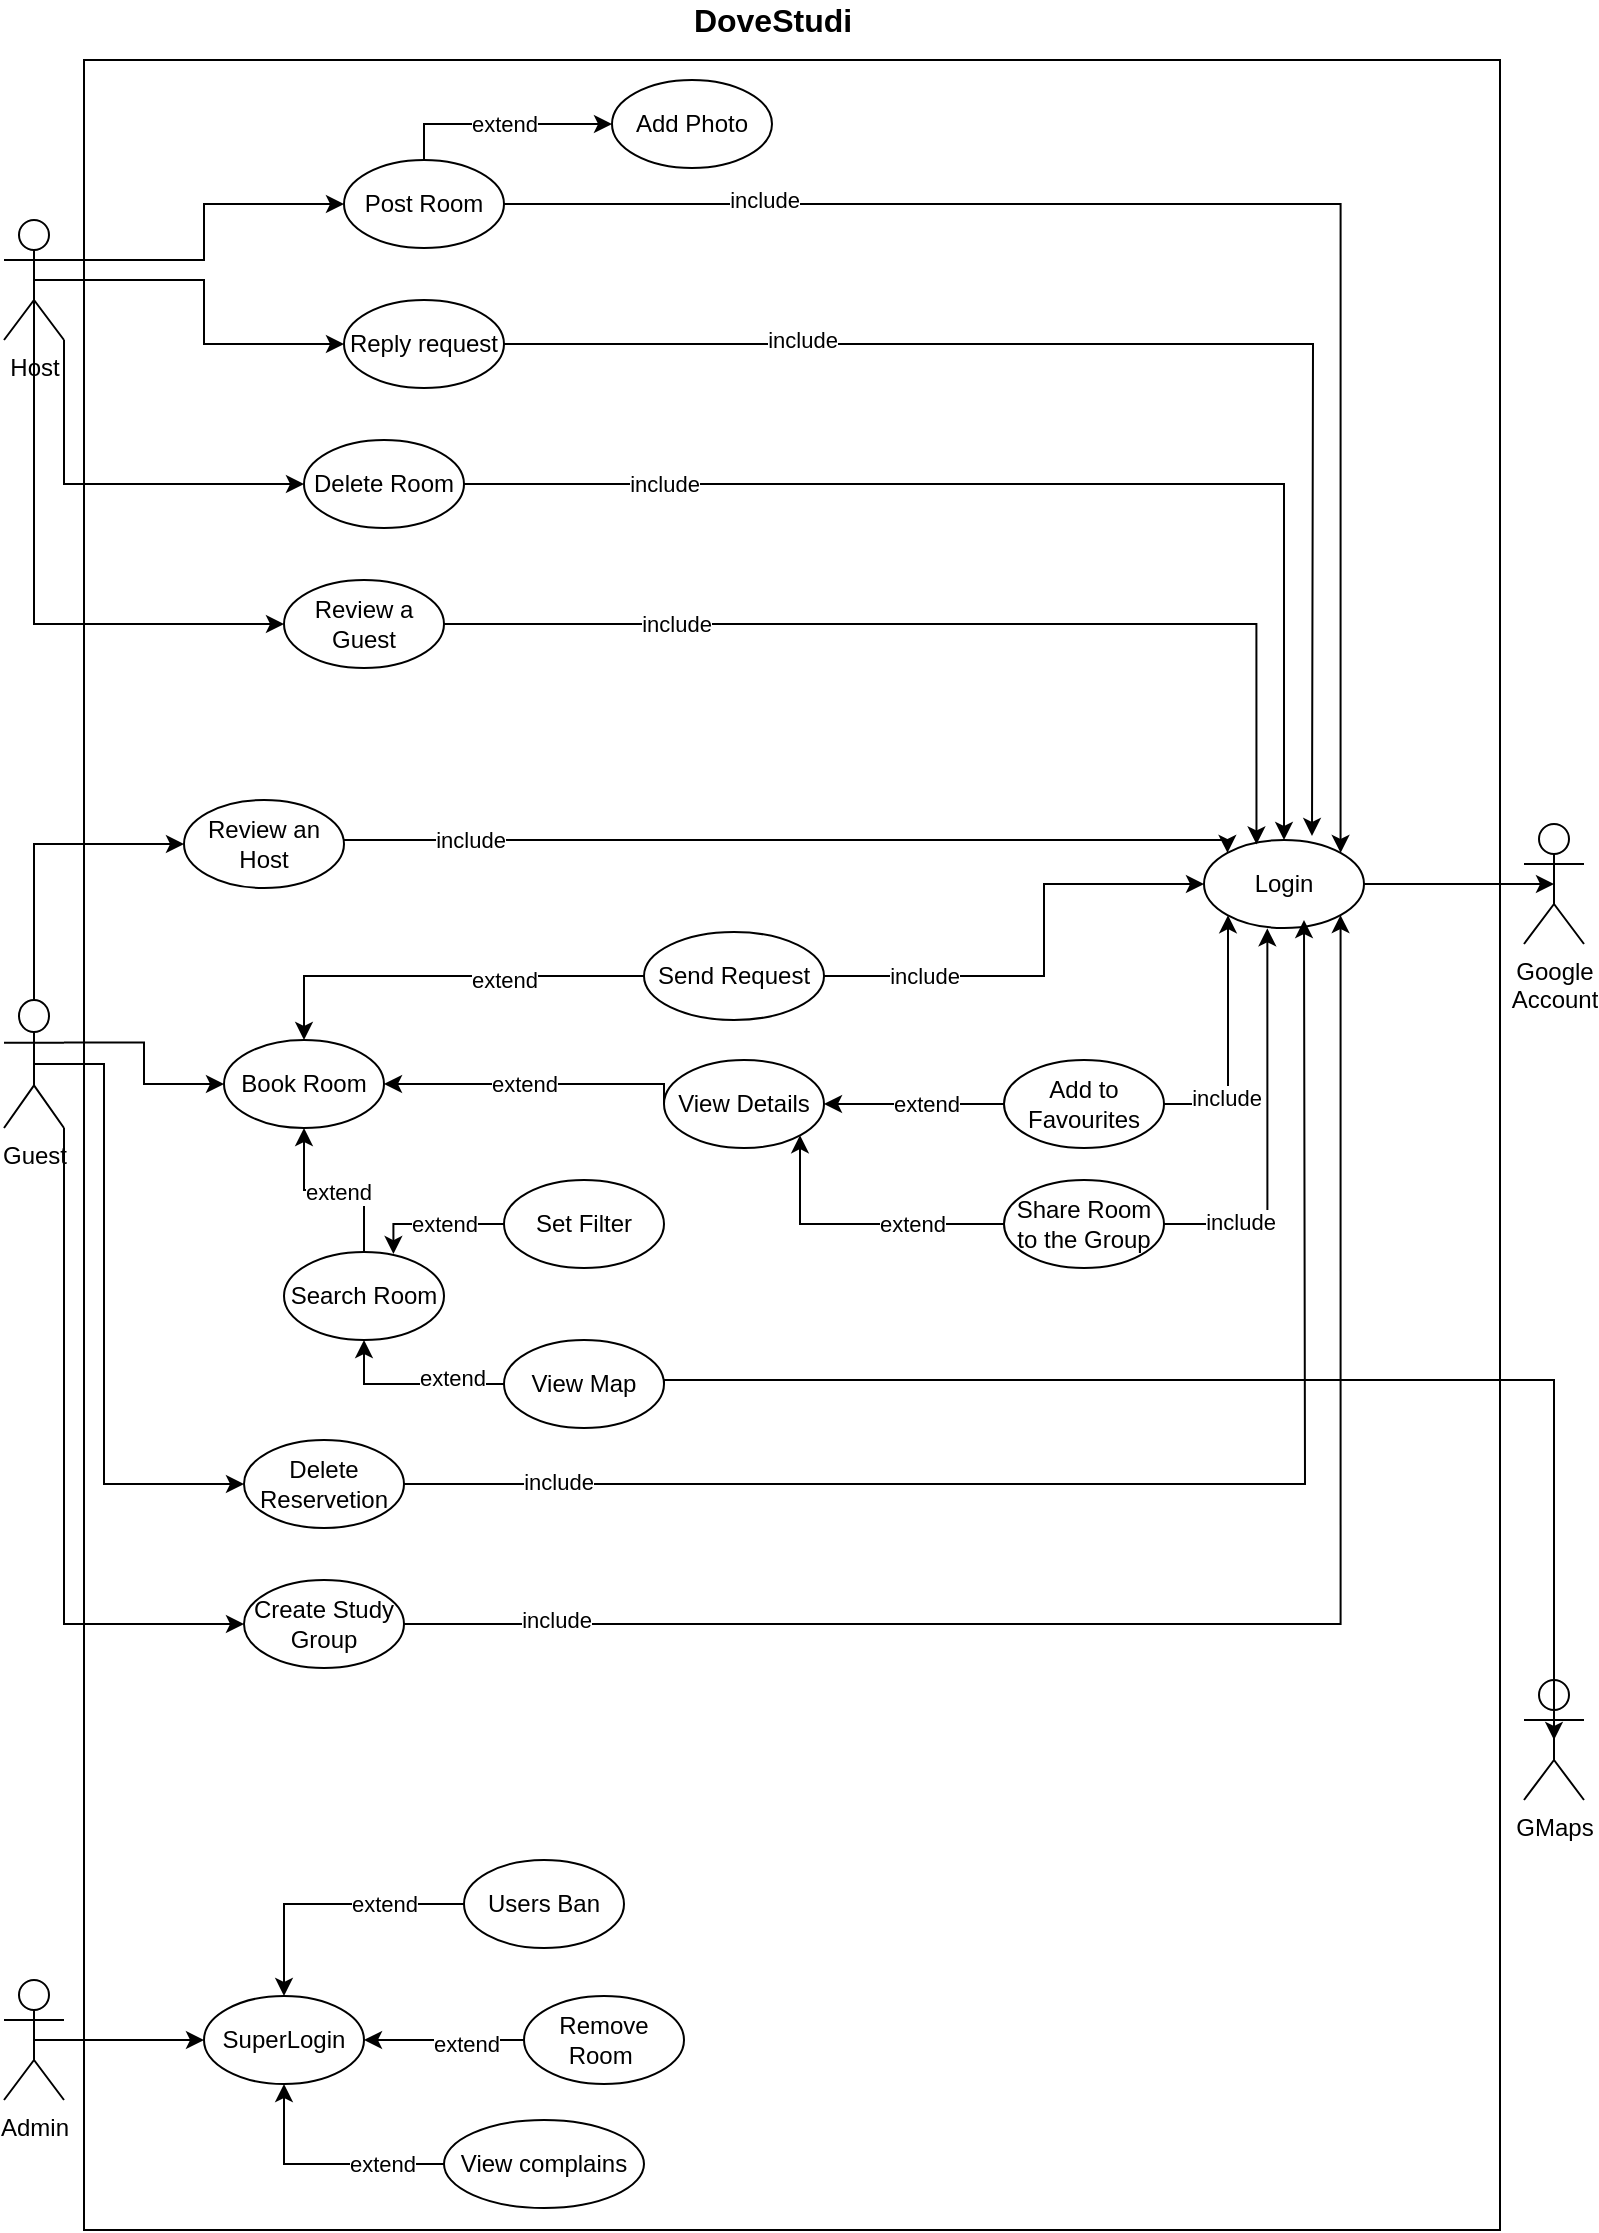 <mxfile version="13.10.9" type="github">
  <diagram id="S6aOqGhqeq-BG47jcoKl" name="Page-1">
    <mxGraphModel dx="1422" dy="804" grid="1" gridSize="10" guides="1" tooltips="1" connect="1" arrows="1" fold="1" page="1" pageScale="1" pageWidth="827" pageHeight="1169" math="0" shadow="0">
      <root>
        <mxCell id="0" />
        <mxCell id="1" parent="0" />
        <mxCell id="Q2K4f21obNatQnWwm_q--11" value="" style="rounded=0;whiteSpace=wrap;html=1;" parent="1" vertex="1">
          <mxGeometry x="70" y="40" width="708" height="1085" as="geometry" />
        </mxCell>
        <mxCell id="Q2K4f21obNatQnWwm_q--140" style="edgeStyle=orthogonalEdgeStyle;rounded=0;orthogonalLoop=1;jettySize=auto;html=1;exitX=1;exitY=0.333;exitDx=0;exitDy=0;exitPerimeter=0;entryX=0;entryY=0.5;entryDx=0;entryDy=0;" parent="1" source="Q2K4f21obNatQnWwm_q--3" target="Q2K4f21obNatQnWwm_q--122" edge="1">
          <mxGeometry relative="1" as="geometry" />
        </mxCell>
        <mxCell id="Q2K4f21obNatQnWwm_q--146" style="edgeStyle=orthogonalEdgeStyle;rounded=0;orthogonalLoop=1;jettySize=auto;html=1;exitX=0.5;exitY=0.5;exitDx=0;exitDy=0;exitPerimeter=0;entryX=0;entryY=0.5;entryDx=0;entryDy=0;" parent="1" source="Q2K4f21obNatQnWwm_q--3" target="Q2K4f21obNatQnWwm_q--143" edge="1">
          <mxGeometry relative="1" as="geometry" />
        </mxCell>
        <mxCell id="oppchM2e3aYntKxN--DW-5" style="edgeStyle=orthogonalEdgeStyle;rounded=0;orthogonalLoop=1;jettySize=auto;html=1;exitX=0.5;exitY=0.5;exitDx=0;exitDy=0;exitPerimeter=0;entryX=0;entryY=0.5;entryDx=0;entryDy=0;" parent="1" source="Q2K4f21obNatQnWwm_q--3" target="oppchM2e3aYntKxN--DW-2" edge="1">
          <mxGeometry relative="1" as="geometry">
            <Array as="points">
              <mxPoint x="45" y="322" />
            </Array>
          </mxGeometry>
        </mxCell>
        <mxCell id="suOXrTceFCORH5XAzuAw-33" style="edgeStyle=orthogonalEdgeStyle;rounded=0;orthogonalLoop=1;jettySize=auto;html=1;exitX=1;exitY=1;exitDx=0;exitDy=0;exitPerimeter=0;entryX=0;entryY=0.5;entryDx=0;entryDy=0;" parent="1" source="Q2K4f21obNatQnWwm_q--3" target="suOXrTceFCORH5XAzuAw-30" edge="1">
          <mxGeometry relative="1" as="geometry" />
        </mxCell>
        <mxCell id="Q2K4f21obNatQnWwm_q--3" value="Host" style="shape=umlActor;verticalLabelPosition=bottom;verticalAlign=top;html=1;outlineConnect=0;" parent="1" vertex="1">
          <mxGeometry x="30" y="120" width="30" height="60" as="geometry" />
        </mxCell>
        <mxCell id="oppchM2e3aYntKxN--DW-1" style="edgeStyle=orthogonalEdgeStyle;rounded=0;orthogonalLoop=1;jettySize=auto;html=1;exitX=0.5;exitY=0;exitDx=0;exitDy=0;exitPerimeter=0;entryX=0;entryY=0.5;entryDx=0;entryDy=0;" parent="1" source="Q2K4f21obNatQnWwm_q--4" target="Q2K4f21obNatQnWwm_q--95" edge="1">
          <mxGeometry relative="1" as="geometry" />
        </mxCell>
        <mxCell id="suOXrTceFCORH5XAzuAw-3" style="edgeStyle=orthogonalEdgeStyle;rounded=0;orthogonalLoop=1;jettySize=auto;html=1;exitX=1;exitY=0.333;exitDx=0;exitDy=0;exitPerimeter=0;entryX=0;entryY=0.5;entryDx=0;entryDy=0;" parent="1" source="Q2K4f21obNatQnWwm_q--4" target="suOXrTceFCORH5XAzuAw-1" edge="1">
          <mxGeometry relative="1" as="geometry" />
        </mxCell>
        <mxCell id="suOXrTceFCORH5XAzuAw-4" style="edgeStyle=orthogonalEdgeStyle;rounded=0;orthogonalLoop=1;jettySize=auto;html=1;exitX=1;exitY=1;exitDx=0;exitDy=0;exitPerimeter=0;entryX=0;entryY=0.5;entryDx=0;entryDy=0;" parent="1" source="Q2K4f21obNatQnWwm_q--4" target="suOXrTceFCORH5XAzuAw-2" edge="1">
          <mxGeometry relative="1" as="geometry">
            <Array as="points">
              <mxPoint x="60" y="822" />
            </Array>
          </mxGeometry>
        </mxCell>
        <mxCell id="suOXrTceFCORH5XAzuAw-35" style="edgeStyle=orthogonalEdgeStyle;rounded=0;orthogonalLoop=1;jettySize=auto;html=1;exitX=0.5;exitY=0.5;exitDx=0;exitDy=0;exitPerimeter=0;entryX=0;entryY=0.5;entryDx=0;entryDy=0;" parent="1" source="Q2K4f21obNatQnWwm_q--4" target="suOXrTceFCORH5XAzuAw-29" edge="1">
          <mxGeometry relative="1" as="geometry">
            <Array as="points">
              <mxPoint x="80" y="542" />
              <mxPoint x="80" y="752" />
            </Array>
          </mxGeometry>
        </mxCell>
        <mxCell id="Q2K4f21obNatQnWwm_q--4" value="Guest" style="shape=umlActor;verticalLabelPosition=bottom;verticalAlign=top;html=1;outlineConnect=0;" parent="1" vertex="1">
          <mxGeometry x="30" y="510" width="30" height="64" as="geometry" />
        </mxCell>
        <mxCell id="Q2K4f21obNatQnWwm_q--5" value="Google&lt;br&gt;Account" style="shape=umlActor;verticalLabelPosition=bottom;verticalAlign=top;html=1;outlineConnect=0;" parent="1" vertex="1">
          <mxGeometry x="790" y="422" width="30" height="60" as="geometry" />
        </mxCell>
        <mxCell id="Q2K4f21obNatQnWwm_q--14" value="GMaps" style="shape=umlActor;verticalLabelPosition=bottom;verticalAlign=top;html=1;outlineConnect=0;" parent="1" vertex="1">
          <mxGeometry x="790" y="850" width="30" height="60" as="geometry" />
        </mxCell>
        <mxCell id="Q2K4f21obNatQnWwm_q--25" style="edgeStyle=orthogonalEdgeStyle;rounded=0;orthogonalLoop=1;jettySize=auto;html=1;exitX=0.5;exitY=0.5;exitDx=0;exitDy=0;exitPerimeter=0;entryX=0;entryY=0.5;entryDx=0;entryDy=0;" parent="1" source="Q2K4f21obNatQnWwm_q--16" target="Q2K4f21obNatQnWwm_q--24" edge="1">
          <mxGeometry relative="1" as="geometry" />
        </mxCell>
        <mxCell id="Q2K4f21obNatQnWwm_q--16" value="Admin" style="shape=umlActor;verticalLabelPosition=bottom;verticalAlign=top;html=1;outlineConnect=0;" parent="1" vertex="1">
          <mxGeometry x="30" y="1000" width="30" height="60" as="geometry" />
        </mxCell>
        <mxCell id="Q2K4f21obNatQnWwm_q--24" value="SuperLogin" style="ellipse;whiteSpace=wrap;html=1;" parent="1" vertex="1">
          <mxGeometry x="130" y="1008" width="80" height="44" as="geometry" />
        </mxCell>
        <mxCell id="Q2K4f21obNatQnWwm_q--91" style="edgeStyle=orthogonalEdgeStyle;rounded=0;orthogonalLoop=1;jettySize=auto;html=1;exitX=1;exitY=0.5;exitDx=0;exitDy=0;entryX=0.5;entryY=0.5;entryDx=0;entryDy=0;entryPerimeter=0;" parent="1" source="Q2K4f21obNatQnWwm_q--26" target="Q2K4f21obNatQnWwm_q--5" edge="1">
          <mxGeometry relative="1" as="geometry" />
        </mxCell>
        <mxCell id="Q2K4f21obNatQnWwm_q--26" value="Login" style="ellipse;whiteSpace=wrap;html=1;" parent="1" vertex="1">
          <mxGeometry x="630" y="430" width="80" height="44" as="geometry" />
        </mxCell>
        <mxCell id="Q2K4f21obNatQnWwm_q--42" style="edgeStyle=orthogonalEdgeStyle;rounded=0;orthogonalLoop=1;jettySize=auto;html=1;exitX=0;exitY=0.5;exitDx=0;exitDy=0;" parent="1" source="Q2K4f21obNatQnWwm_q--27" target="Q2K4f21obNatQnWwm_q--24" edge="1">
          <mxGeometry relative="1" as="geometry" />
        </mxCell>
        <mxCell id="Q2K4f21obNatQnWwm_q--50" value="extend" style="edgeLabel;html=1;align=center;verticalAlign=middle;resizable=0;points=[];" parent="Q2K4f21obNatQnWwm_q--42" vertex="1" connectable="0">
          <mxGeometry y="-1" relative="1" as="geometry">
            <mxPoint x="28" y="1" as="offset" />
          </mxGeometry>
        </mxCell>
        <mxCell id="Q2K4f21obNatQnWwm_q--27" value="Users Ban" style="ellipse;whiteSpace=wrap;html=1;" parent="1" vertex="1">
          <mxGeometry x="260" y="940" width="80" height="44" as="geometry" />
        </mxCell>
        <mxCell id="Q2K4f21obNatQnWwm_q--39" style="edgeStyle=orthogonalEdgeStyle;rounded=0;orthogonalLoop=1;jettySize=auto;html=1;exitX=0;exitY=0.5;exitDx=0;exitDy=0;entryX=1;entryY=0.5;entryDx=0;entryDy=0;" parent="1" source="Q2K4f21obNatQnWwm_q--28" target="Q2K4f21obNatQnWwm_q--24" edge="1">
          <mxGeometry relative="1" as="geometry" />
        </mxCell>
        <mxCell id="Q2K4f21obNatQnWwm_q--51" value="extend" style="edgeLabel;html=1;align=center;verticalAlign=middle;resizable=0;points=[];" parent="Q2K4f21obNatQnWwm_q--39" vertex="1" connectable="0">
          <mxGeometry x="-0.26" y="2" relative="1" as="geometry">
            <mxPoint as="offset" />
          </mxGeometry>
        </mxCell>
        <mxCell id="Q2K4f21obNatQnWwm_q--28" value="Remove Room&amp;nbsp;" style="ellipse;whiteSpace=wrap;html=1;" parent="1" vertex="1">
          <mxGeometry x="290" y="1008" width="80" height="44" as="geometry" />
        </mxCell>
        <mxCell id="Q2K4f21obNatQnWwm_q--40" style="edgeStyle=orthogonalEdgeStyle;rounded=0;orthogonalLoop=1;jettySize=auto;html=1;exitX=0;exitY=0.5;exitDx=0;exitDy=0;entryX=0.5;entryY=1;entryDx=0;entryDy=0;" parent="1" source="Q2K4f21obNatQnWwm_q--29" target="Q2K4f21obNatQnWwm_q--24" edge="1">
          <mxGeometry relative="1" as="geometry" />
        </mxCell>
        <mxCell id="Q2K4f21obNatQnWwm_q--52" value="extend" style="edgeLabel;html=1;align=center;verticalAlign=middle;resizable=0;points=[];" parent="Q2K4f21obNatQnWwm_q--40" vertex="1" connectable="0">
          <mxGeometry x="-0.171" y="1" relative="1" as="geometry">
            <mxPoint x="18" y="-1" as="offset" />
          </mxGeometry>
        </mxCell>
        <mxCell id="Q2K4f21obNatQnWwm_q--29" value="View complains" style="ellipse;whiteSpace=wrap;html=1;" parent="1" vertex="1">
          <mxGeometry x="250" y="1070" width="100" height="44" as="geometry" />
        </mxCell>
        <mxCell id="suOXrTceFCORH5XAzuAw-21" style="edgeStyle=orthogonalEdgeStyle;rounded=0;orthogonalLoop=1;jettySize=auto;html=1;exitX=0.5;exitY=0;exitDx=0;exitDy=0;entryX=0.5;entryY=1;entryDx=0;entryDy=0;" parent="1" source="Q2K4f21obNatQnWwm_q--55" target="suOXrTceFCORH5XAzuAw-1" edge="1">
          <mxGeometry relative="1" as="geometry" />
        </mxCell>
        <mxCell id="suOXrTceFCORH5XAzuAw-22" value="extend" style="edgeLabel;html=1;align=center;verticalAlign=middle;resizable=0;points=[];" parent="suOXrTceFCORH5XAzuAw-21" vertex="1" connectable="0">
          <mxGeometry x="-0.248" relative="1" as="geometry">
            <mxPoint x="-10.17" y="1" as="offset" />
          </mxGeometry>
        </mxCell>
        <mxCell id="Q2K4f21obNatQnWwm_q--55" value="Search Room" style="ellipse;whiteSpace=wrap;html=1;" parent="1" vertex="1">
          <mxGeometry x="170" y="636" width="80" height="44" as="geometry" />
        </mxCell>
        <mxCell id="suOXrTceFCORH5XAzuAw-23" style="edgeStyle=orthogonalEdgeStyle;rounded=0;orthogonalLoop=1;jettySize=auto;html=1;exitX=0;exitY=0.5;exitDx=0;exitDy=0;entryX=0.5;entryY=1;entryDx=0;entryDy=0;" parent="1" source="Q2K4f21obNatQnWwm_q--58" target="Q2K4f21obNatQnWwm_q--55" edge="1">
          <mxGeometry relative="1" as="geometry" />
        </mxCell>
        <mxCell id="suOXrTceFCORH5XAzuAw-24" value="extend" style="edgeLabel;html=1;align=center;verticalAlign=middle;resizable=0;points=[];" parent="suOXrTceFCORH5XAzuAw-23" vertex="1" connectable="0">
          <mxGeometry x="-0.432" y="-3" relative="1" as="geometry">
            <mxPoint as="offset" />
          </mxGeometry>
        </mxCell>
        <mxCell id="suOXrTceFCORH5XAzuAw-27" style="edgeStyle=orthogonalEdgeStyle;rounded=0;orthogonalLoop=1;jettySize=auto;html=1;exitX=1;exitY=0.5;exitDx=0;exitDy=0;entryX=0.5;entryY=0.5;entryDx=0;entryDy=0;entryPerimeter=0;" parent="1" source="Q2K4f21obNatQnWwm_q--58" target="Q2K4f21obNatQnWwm_q--14" edge="1">
          <mxGeometry relative="1" as="geometry">
            <Array as="points">
              <mxPoint x="360" y="700" />
              <mxPoint x="805" y="700" />
            </Array>
          </mxGeometry>
        </mxCell>
        <mxCell id="Q2K4f21obNatQnWwm_q--58" value="View Map" style="ellipse;whiteSpace=wrap;html=1;" parent="1" vertex="1">
          <mxGeometry x="280" y="680" width="80" height="44" as="geometry" />
        </mxCell>
        <mxCell id="suOXrTceFCORH5XAzuAw-25" style="edgeStyle=orthogonalEdgeStyle;rounded=0;orthogonalLoop=1;jettySize=auto;html=1;exitX=0;exitY=0.5;exitDx=0;exitDy=0;entryX=0.684;entryY=0.023;entryDx=0;entryDy=0;entryPerimeter=0;" parent="1" source="Q2K4f21obNatQnWwm_q--59" target="Q2K4f21obNatQnWwm_q--55" edge="1">
          <mxGeometry relative="1" as="geometry">
            <Array as="points">
              <mxPoint x="225" y="622" />
            </Array>
          </mxGeometry>
        </mxCell>
        <mxCell id="suOXrTceFCORH5XAzuAw-26" value="extend" style="edgeLabel;html=1;align=center;verticalAlign=middle;resizable=0;points=[];" parent="suOXrTceFCORH5XAzuAw-25" vertex="1" connectable="0">
          <mxGeometry x="-0.532" y="1" relative="1" as="geometry">
            <mxPoint x="-13.43" y="-1.01" as="offset" />
          </mxGeometry>
        </mxCell>
        <mxCell id="Q2K4f21obNatQnWwm_q--59" value="Set Filter" style="ellipse;whiteSpace=wrap;html=1;" parent="1" vertex="1">
          <mxGeometry x="280" y="600" width="80" height="44" as="geometry" />
        </mxCell>
        <mxCell id="suOXrTceFCORH5XAzuAw-5" style="edgeStyle=orthogonalEdgeStyle;rounded=0;orthogonalLoop=1;jettySize=auto;html=1;exitX=0;exitY=0.5;exitDx=0;exitDy=0;entryX=1;entryY=1;entryDx=0;entryDy=0;" parent="1" source="Q2K4f21obNatQnWwm_q--69" target="Q2K4f21obNatQnWwm_q--97" edge="1">
          <mxGeometry relative="1" as="geometry">
            <Array as="points">
              <mxPoint x="428" y="622" />
              <mxPoint x="428" y="577" />
            </Array>
          </mxGeometry>
        </mxCell>
        <mxCell id="suOXrTceFCORH5XAzuAw-43" style="edgeStyle=orthogonalEdgeStyle;rounded=0;orthogonalLoop=1;jettySize=auto;html=1;exitX=1;exitY=0.5;exitDx=0;exitDy=0;entryX=0.396;entryY=1.004;entryDx=0;entryDy=0;entryPerimeter=0;" parent="1" source="Q2K4f21obNatQnWwm_q--69" target="Q2K4f21obNatQnWwm_q--26" edge="1">
          <mxGeometry relative="1" as="geometry" />
        </mxCell>
        <mxCell id="suOXrTceFCORH5XAzuAw-45" value="include" style="edgeLabel;html=1;align=center;verticalAlign=middle;resizable=0;points=[];" parent="suOXrTceFCORH5XAzuAw-43" vertex="1" connectable="0">
          <mxGeometry x="-0.624" y="1" relative="1" as="geometry">
            <mxPoint as="offset" />
          </mxGeometry>
        </mxCell>
        <mxCell id="Q2K4f21obNatQnWwm_q--69" value="Share Room&lt;br&gt;to the Group" style="ellipse;whiteSpace=wrap;html=1;" parent="1" vertex="1">
          <mxGeometry x="530" y="600" width="80" height="44" as="geometry" />
        </mxCell>
        <mxCell id="Q2K4f21obNatQnWwm_q--119" style="edgeStyle=orthogonalEdgeStyle;rounded=0;orthogonalLoop=1;jettySize=auto;html=1;exitX=0;exitY=0.5;exitDx=0;exitDy=0;entryX=1;entryY=0.5;entryDx=0;entryDy=0;" parent="1" source="Q2K4f21obNatQnWwm_q--76" target="Q2K4f21obNatQnWwm_q--97" edge="1">
          <mxGeometry relative="1" as="geometry">
            <Array as="points">
              <mxPoint x="530" y="562" />
            </Array>
          </mxGeometry>
        </mxCell>
        <mxCell id="Q2K4f21obNatQnWwm_q--120" value="extend" style="edgeLabel;html=1;align=center;verticalAlign=middle;resizable=0;points=[];" parent="Q2K4f21obNatQnWwm_q--119" vertex="1" connectable="0">
          <mxGeometry x="-0.32" y="1" relative="1" as="geometry">
            <mxPoint x="-9.16" y="-1" as="offset" />
          </mxGeometry>
        </mxCell>
        <mxCell id="Q2K4f21obNatQnWwm_q--137" style="edgeStyle=orthogonalEdgeStyle;rounded=0;orthogonalLoop=1;jettySize=auto;html=1;exitX=1;exitY=0.5;exitDx=0;exitDy=0;entryX=0;entryY=1;entryDx=0;entryDy=0;" parent="1" source="Q2K4f21obNatQnWwm_q--76" target="Q2K4f21obNatQnWwm_q--26" edge="1">
          <mxGeometry relative="1" as="geometry">
            <Array as="points">
              <mxPoint x="642" y="562" />
              <mxPoint x="642" y="467" />
            </Array>
          </mxGeometry>
        </mxCell>
        <mxCell id="Q2K4f21obNatQnWwm_q--138" value="include" style="edgeLabel;html=1;align=center;verticalAlign=middle;resizable=0;points=[];" parent="Q2K4f21obNatQnWwm_q--137" vertex="1" connectable="0">
          <mxGeometry x="-0.27" y="1" relative="1" as="geometry">
            <mxPoint y="11" as="offset" />
          </mxGeometry>
        </mxCell>
        <mxCell id="Q2K4f21obNatQnWwm_q--76" value="Add to Favourites" style="ellipse;whiteSpace=wrap;html=1;" parent="1" vertex="1">
          <mxGeometry x="530" y="540" width="80" height="44" as="geometry" />
        </mxCell>
        <mxCell id="Q2K4f21obNatQnWwm_q--132" style="edgeStyle=orthogonalEdgeStyle;rounded=0;orthogonalLoop=1;jettySize=auto;html=1;exitX=1;exitY=0.5;exitDx=0;exitDy=0;entryX=0;entryY=0;entryDx=0;entryDy=0;" parent="1" source="Q2K4f21obNatQnWwm_q--95" target="Q2K4f21obNatQnWwm_q--26" edge="1">
          <mxGeometry relative="1" as="geometry">
            <Array as="points">
              <mxPoint x="180" y="432" />
              <mxPoint x="180" y="430" />
              <mxPoint x="642" y="430" />
            </Array>
          </mxGeometry>
        </mxCell>
        <mxCell id="Q2K4f21obNatQnWwm_q--133" value="include" style="edgeLabel;html=1;align=center;verticalAlign=middle;resizable=0;points=[];" parent="Q2K4f21obNatQnWwm_q--132" vertex="1" connectable="0">
          <mxGeometry x="-0.559" y="-4" relative="1" as="geometry">
            <mxPoint x="-3" y="-4" as="offset" />
          </mxGeometry>
        </mxCell>
        <mxCell id="Q2K4f21obNatQnWwm_q--95" value="Review an Host" style="ellipse;whiteSpace=wrap;html=1;" parent="1" vertex="1">
          <mxGeometry x="120" y="410" width="80" height="44" as="geometry" />
        </mxCell>
        <mxCell id="suOXrTceFCORH5XAzuAw-16" style="edgeStyle=orthogonalEdgeStyle;rounded=0;orthogonalLoop=1;jettySize=auto;html=1;exitX=0;exitY=0.5;exitDx=0;exitDy=0;entryX=1;entryY=0.5;entryDx=0;entryDy=0;" parent="1" source="Q2K4f21obNatQnWwm_q--97" target="suOXrTceFCORH5XAzuAw-1" edge="1">
          <mxGeometry relative="1" as="geometry">
            <Array as="points">
              <mxPoint x="360" y="552" />
            </Array>
          </mxGeometry>
        </mxCell>
        <mxCell id="suOXrTceFCORH5XAzuAw-19" value="extend" style="edgeLabel;html=1;align=center;verticalAlign=middle;resizable=0;points=[];" parent="suOXrTceFCORH5XAzuAw-16" vertex="1" connectable="0">
          <mxGeometry x="-0.179" relative="1" as="geometry">
            <mxPoint x="-18.33" as="offset" />
          </mxGeometry>
        </mxCell>
        <mxCell id="Q2K4f21obNatQnWwm_q--97" value="View Details" style="ellipse;whiteSpace=wrap;html=1;" parent="1" vertex="1">
          <mxGeometry x="360" y="540" width="80" height="44" as="geometry" />
        </mxCell>
        <mxCell id="A3zRzVIrhdaoTugr8JHT-1" style="edgeStyle=orthogonalEdgeStyle;rounded=0;orthogonalLoop=1;jettySize=auto;html=1;exitX=1;exitY=0.5;exitDx=0;exitDy=0;entryX=0;entryY=0.5;entryDx=0;entryDy=0;" parent="1" source="Q2K4f21obNatQnWwm_q--57" target="Q2K4f21obNatQnWwm_q--26" edge="1">
          <mxGeometry relative="1" as="geometry">
            <Array as="points">
              <mxPoint x="550" y="498" />
              <mxPoint x="550" y="452" />
            </Array>
          </mxGeometry>
        </mxCell>
        <mxCell id="A3zRzVIrhdaoTugr8JHT-2" value="include" style="edgeLabel;html=1;align=center;verticalAlign=middle;resizable=0;points=[];" parent="A3zRzVIrhdaoTugr8JHT-1" vertex="1" connectable="0">
          <mxGeometry x="-0.372" y="-3" relative="1" as="geometry">
            <mxPoint x="-23.79" y="-3" as="offset" />
          </mxGeometry>
        </mxCell>
        <mxCell id="suOXrTceFCORH5XAzuAw-14" style="edgeStyle=orthogonalEdgeStyle;rounded=0;orthogonalLoop=1;jettySize=auto;html=1;exitX=0;exitY=0.5;exitDx=0;exitDy=0;entryX=0.5;entryY=0;entryDx=0;entryDy=0;" parent="1" source="Q2K4f21obNatQnWwm_q--57" target="suOXrTceFCORH5XAzuAw-1" edge="1">
          <mxGeometry relative="1" as="geometry" />
        </mxCell>
        <mxCell id="suOXrTceFCORH5XAzuAw-15" value="extend" style="edgeLabel;html=1;align=center;verticalAlign=middle;resizable=0;points=[];" parent="suOXrTceFCORH5XAzuAw-14" vertex="1" connectable="0">
          <mxGeometry x="-0.308" y="2" relative="1" as="geometry">
            <mxPoint as="offset" />
          </mxGeometry>
        </mxCell>
        <mxCell id="Q2K4f21obNatQnWwm_q--57" value="Send Request" style="ellipse;whiteSpace=wrap;html=1;" parent="1" vertex="1">
          <mxGeometry x="350" y="476" width="90" height="44" as="geometry" />
        </mxCell>
        <mxCell id="Q2K4f21obNatQnWwm_q--144" style="edgeStyle=orthogonalEdgeStyle;rounded=0;orthogonalLoop=1;jettySize=auto;html=1;exitX=1;exitY=0;exitDx=0;exitDy=0;entryX=0;entryY=0.5;entryDx=0;entryDy=0;" parent="1" source="Q2K4f21obNatQnWwm_q--122" target="Q2K4f21obNatQnWwm_q--141" edge="1">
          <mxGeometry relative="1" as="geometry">
            <Array as="points">
              <mxPoint x="240" y="97" />
              <mxPoint x="240" y="72" />
            </Array>
          </mxGeometry>
        </mxCell>
        <mxCell id="Q2K4f21obNatQnWwm_q--145" value="extend" style="edgeLabel;html=1;align=center;verticalAlign=middle;resizable=0;points=[];" parent="Q2K4f21obNatQnWwm_q--144" vertex="1" connectable="0">
          <mxGeometry x="-0.043" y="1" relative="1" as="geometry">
            <mxPoint x="22.7" y="0.95" as="offset" />
          </mxGeometry>
        </mxCell>
        <mxCell id="Q2K4f21obNatQnWwm_q--151" style="edgeStyle=orthogonalEdgeStyle;rounded=0;orthogonalLoop=1;jettySize=auto;html=1;exitX=1;exitY=0.5;exitDx=0;exitDy=0;entryX=1;entryY=0;entryDx=0;entryDy=0;" parent="1" source="Q2K4f21obNatQnWwm_q--122" target="Q2K4f21obNatQnWwm_q--26" edge="1">
          <mxGeometry relative="1" as="geometry">
            <Array as="points">
              <mxPoint x="699" y="112" />
            </Array>
          </mxGeometry>
        </mxCell>
        <mxCell id="Q2K4f21obNatQnWwm_q--153" value="include" style="edgeLabel;html=1;align=center;verticalAlign=middle;resizable=0;points=[];" parent="Q2K4f21obNatQnWwm_q--151" vertex="1" connectable="0">
          <mxGeometry x="-0.65" y="2" relative="1" as="geometry">
            <mxPoint as="offset" />
          </mxGeometry>
        </mxCell>
        <mxCell id="Q2K4f21obNatQnWwm_q--122" value="Post Room" style="ellipse;whiteSpace=wrap;html=1;" parent="1" vertex="1">
          <mxGeometry x="200" y="90" width="80" height="44" as="geometry" />
        </mxCell>
        <mxCell id="Q2K4f21obNatQnWwm_q--141" value="Add Photo" style="ellipse;whiteSpace=wrap;html=1;" parent="1" vertex="1">
          <mxGeometry x="334" y="50" width="80" height="44" as="geometry" />
        </mxCell>
        <mxCell id="Q2K4f21obNatQnWwm_q--152" style="edgeStyle=orthogonalEdgeStyle;rounded=0;orthogonalLoop=1;jettySize=auto;html=1;exitX=1;exitY=0.5;exitDx=0;exitDy=0;" parent="1" source="Q2K4f21obNatQnWwm_q--143" edge="1">
          <mxGeometry relative="1" as="geometry">
            <mxPoint x="684" y="428" as="targetPoint" />
          </mxGeometry>
        </mxCell>
        <mxCell id="Q2K4f21obNatQnWwm_q--154" value="include" style="edgeLabel;html=1;align=center;verticalAlign=middle;resizable=0;points=[];" parent="Q2K4f21obNatQnWwm_q--152" vertex="1" connectable="0">
          <mxGeometry x="-0.542" y="2" relative="1" as="geometry">
            <mxPoint as="offset" />
          </mxGeometry>
        </mxCell>
        <mxCell id="Q2K4f21obNatQnWwm_q--143" value="Reply request" style="ellipse;whiteSpace=wrap;html=1;" parent="1" vertex="1">
          <mxGeometry x="200" y="160" width="80" height="44" as="geometry" />
        </mxCell>
        <mxCell id="A3zRzVIrhdaoTugr8JHT-3" value="&lt;font style=&quot;font-size: 16px&quot;&gt;&lt;b&gt;DoveStudi&lt;/b&gt;&lt;/font&gt;" style="text;html=1;align=center;verticalAlign=middle;resizable=0;points=[];autosize=1;" parent="1" vertex="1">
          <mxGeometry x="369" y="10" width="90" height="20" as="geometry" />
        </mxCell>
        <mxCell id="oppchM2e3aYntKxN--DW-3" style="edgeStyle=orthogonalEdgeStyle;rounded=0;orthogonalLoop=1;jettySize=auto;html=1;exitX=1;exitY=0.5;exitDx=0;exitDy=0;entryX=0.328;entryY=0.05;entryDx=0;entryDy=0;entryPerimeter=0;" parent="1" source="oppchM2e3aYntKxN--DW-2" target="Q2K4f21obNatQnWwm_q--26" edge="1">
          <mxGeometry relative="1" as="geometry" />
        </mxCell>
        <mxCell id="oppchM2e3aYntKxN--DW-4" value="include" style="edgeLabel;html=1;align=center;verticalAlign=middle;resizable=0;points=[];" parent="oppchM2e3aYntKxN--DW-3" vertex="1" connectable="0">
          <mxGeometry x="-0.552" y="-2" relative="1" as="geometry">
            <mxPoint y="-2" as="offset" />
          </mxGeometry>
        </mxCell>
        <mxCell id="oppchM2e3aYntKxN--DW-2" value="Review a Guest" style="ellipse;whiteSpace=wrap;html=1;" parent="1" vertex="1">
          <mxGeometry x="170" y="300" width="80" height="44" as="geometry" />
        </mxCell>
        <mxCell id="suOXrTceFCORH5XAzuAw-1" value="Book Room" style="ellipse;whiteSpace=wrap;html=1;" parent="1" vertex="1">
          <mxGeometry x="140" y="530" width="80" height="44" as="geometry" />
        </mxCell>
        <mxCell id="suOXrTceFCORH5XAzuAw-40" style="edgeStyle=orthogonalEdgeStyle;rounded=0;orthogonalLoop=1;jettySize=auto;html=1;exitX=1;exitY=0.5;exitDx=0;exitDy=0;entryX=1;entryY=1;entryDx=0;entryDy=0;" parent="1" source="suOXrTceFCORH5XAzuAw-2" target="Q2K4f21obNatQnWwm_q--26" edge="1">
          <mxGeometry relative="1" as="geometry" />
        </mxCell>
        <mxCell id="suOXrTceFCORH5XAzuAw-41" value="include" style="edgeLabel;html=1;align=center;verticalAlign=middle;resizable=0;points=[];" parent="suOXrTceFCORH5XAzuAw-40" vertex="1" connectable="0">
          <mxGeometry x="-0.816" y="2" relative="1" as="geometry">
            <mxPoint as="offset" />
          </mxGeometry>
        </mxCell>
        <mxCell id="suOXrTceFCORH5XAzuAw-2" value="Create Study&lt;br&gt;Group" style="ellipse;whiteSpace=wrap;html=1;" parent="1" vertex="1">
          <mxGeometry x="150" y="800" width="80" height="44" as="geometry" />
        </mxCell>
        <mxCell id="suOXrTceFCORH5XAzuAw-6" value="extend" style="edgeLabel;html=1;align=center;verticalAlign=middle;resizable=0;points=[];" parent="1" vertex="1" connectable="0">
          <mxGeometry x="490.003" y="595" as="geometry">
            <mxPoint x="-6" y="27" as="offset" />
          </mxGeometry>
        </mxCell>
        <mxCell id="suOXrTceFCORH5XAzuAw-36" style="edgeStyle=orthogonalEdgeStyle;rounded=0;orthogonalLoop=1;jettySize=auto;html=1;exitX=1;exitY=0.5;exitDx=0;exitDy=0;" parent="1" source="suOXrTceFCORH5XAzuAw-29" edge="1">
          <mxGeometry relative="1" as="geometry">
            <mxPoint x="680" y="470" as="targetPoint" />
          </mxGeometry>
        </mxCell>
        <mxCell id="suOXrTceFCORH5XAzuAw-37" value="include" style="edgeLabel;html=1;align=center;verticalAlign=middle;resizable=0;points=[];" parent="suOXrTceFCORH5XAzuAw-36" vertex="1" connectable="0">
          <mxGeometry x="-0.79" y="1" relative="1" as="geometry">
            <mxPoint as="offset" />
          </mxGeometry>
        </mxCell>
        <mxCell id="suOXrTceFCORH5XAzuAw-29" value="Delete Reservetion" style="ellipse;whiteSpace=wrap;html=1;" parent="1" vertex="1">
          <mxGeometry x="150" y="730" width="80" height="44" as="geometry" />
        </mxCell>
        <mxCell id="suOXrTceFCORH5XAzuAw-31" style="edgeStyle=orthogonalEdgeStyle;rounded=0;orthogonalLoop=1;jettySize=auto;html=1;exitX=1;exitY=0.5;exitDx=0;exitDy=0;entryX=0.5;entryY=0;entryDx=0;entryDy=0;" parent="1" source="suOXrTceFCORH5XAzuAw-30" target="Q2K4f21obNatQnWwm_q--26" edge="1">
          <mxGeometry relative="1" as="geometry" />
        </mxCell>
        <mxCell id="suOXrTceFCORH5XAzuAw-32" value="include" style="edgeLabel;html=1;align=center;verticalAlign=middle;resizable=0;points=[];" parent="suOXrTceFCORH5XAzuAw-31" vertex="1" connectable="0">
          <mxGeometry x="-0.654" y="-3" relative="1" as="geometry">
            <mxPoint x="-1.67" y="-3" as="offset" />
          </mxGeometry>
        </mxCell>
        <mxCell id="suOXrTceFCORH5XAzuAw-30" value="Delete Room" style="ellipse;whiteSpace=wrap;html=1;" parent="1" vertex="1">
          <mxGeometry x="180" y="230" width="80" height="44" as="geometry" />
        </mxCell>
      </root>
    </mxGraphModel>
  </diagram>
</mxfile>
